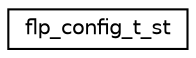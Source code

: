 digraph G
{
  edge [fontname="Helvetica",fontsize="10",labelfontname="Helvetica",labelfontsize="10"];
  node [fontname="Helvetica",fontsize="10",shape=record];
  rankdir=LR;
  Node1 [label="flp_config_t_st",height=0.2,width=0.4,color="black", fillcolor="white", style="filled",URL="$structflp__config__t__st.html"];
}
